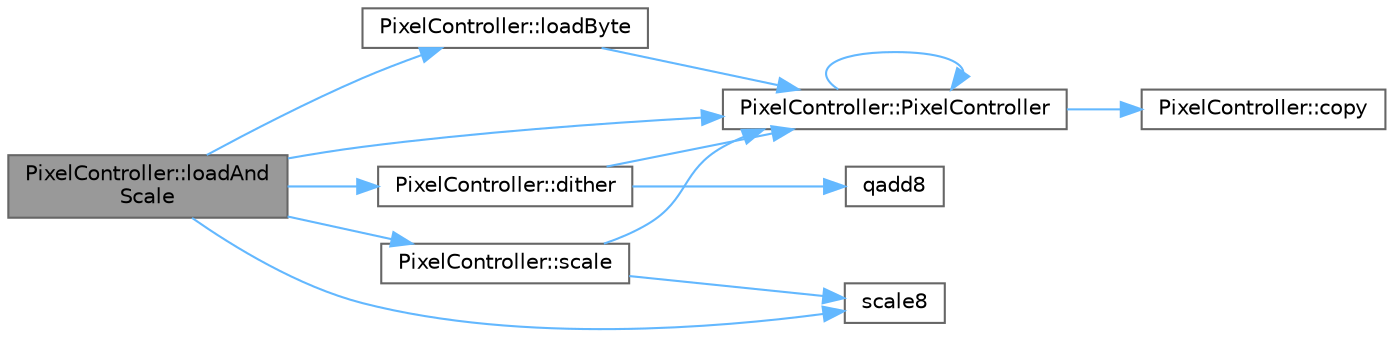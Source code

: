 digraph "PixelController::loadAndScale"
{
 // INTERACTIVE_SVG=YES
 // LATEX_PDF_SIZE
  bgcolor="transparent";
  edge [fontname=Helvetica,fontsize=10,labelfontname=Helvetica,labelfontsize=10];
  node [fontname=Helvetica,fontsize=10,shape=box,height=0.2,width=0.4];
  rankdir="LR";
  Node1 [id="Node000001",label="PixelController::loadAnd\lScale",height=0.2,width=0.4,color="gray40", fillcolor="grey60", style="filled", fontcolor="black",tooltip="Loads, dithers, and scales a single byte for a given output slot and lane."];
  Node1 -> Node2 [id="edge1_Node000001_Node000002",color="steelblue1",style="solid",tooltip=" "];
  Node2 [id="Node000002",label="PixelController::PixelController",height=0.2,width=0.4,color="grey40", fillcolor="white", style="filled",URL="$d0/dee/struct_pixel_controller_ae44229e20fb4ba4473b057dcda87122e.html#ae44229e20fb4ba4473b057dcda87122e",tooltip="Copy constructor."];
  Node2 -> Node2 [id="edge2_Node000002_Node000002",color="steelblue1",style="solid",tooltip=" "];
  Node2 -> Node3 [id="edge3_Node000002_Node000003",color="steelblue1",style="solid",tooltip=" "];
  Node3 [id="Node000003",label="PixelController::copy",height=0.2,width=0.4,color="grey40", fillcolor="white", style="filled",URL="$d0/dee/struct_pixel_controller_af3310e3a869dfeafae981291b76b572d.html#af3310e3a869dfeafae981291b76b572d",tooltip=" "];
  Node1 -> Node4 [id="edge4_Node000001_Node000004",color="steelblue1",style="solid",tooltip=" "];
  Node4 [id="Node000004",label="PixelController::dither",height=0.2,width=0.4,color="grey40", fillcolor="white", style="filled",URL="$d0/dee/struct_pixel_controller_aa2a1b38058a62a4337605425e482202f.html#aa2a1b38058a62a4337605425e482202f",tooltip="Calculate a dither value using the per-channel dither data."];
  Node4 -> Node2 [id="edge5_Node000004_Node000002",color="steelblue1",style="solid",tooltip=" "];
  Node4 -> Node5 [id="edge6_Node000004_Node000005",color="steelblue1",style="solid",tooltip=" "];
  Node5 [id="Node000005",label="qadd8",height=0.2,width=0.4,color="grey40", fillcolor="white", style="filled",URL="$d5/d98/group___math_ga07133b3085824d0fcd4f5086d286c4b5.html#ga07133b3085824d0fcd4f5086d286c4b5",tooltip="Add one byte to another, saturating at 0xFF."];
  Node1 -> Node6 [id="edge7_Node000001_Node000006",color="steelblue1",style="solid",tooltip=" "];
  Node6 [id="Node000006",label="PixelController::loadByte",height=0.2,width=0.4,color="grey40", fillcolor="white", style="filled",URL="$d0/dee/struct_pixel_controller_a75ef76fbecdc9b39b01eeab216845d9d.html#a75ef76fbecdc9b39b01eeab216845d9d",tooltip="Read a byte of LED data."];
  Node6 -> Node2 [id="edge8_Node000006_Node000002",color="steelblue1",style="solid",tooltip=" "];
  Node1 -> Node7 [id="edge9_Node000001_Node000007",color="steelblue1",style="solid",tooltip=" "];
  Node7 [id="Node000007",label="PixelController::scale",height=0.2,width=0.4,color="grey40", fillcolor="white", style="filled",URL="$d0/dee/struct_pixel_controller_a060678fc5a4cf518e155ed3a6145b8d4.html#a060678fc5a4cf518e155ed3a6145b8d4",tooltip="Scale a value using the per-channel scale data."];
  Node7 -> Node2 [id="edge10_Node000007_Node000002",color="steelblue1",style="solid",tooltip=" "];
  Node7 -> Node8 [id="edge11_Node000007_Node000008",color="steelblue1",style="solid",tooltip=" "];
  Node8 [id="Node000008",label="scale8",height=0.2,width=0.4,color="grey40", fillcolor="white", style="filled",URL="$d0/da8/group___scaling_gad7535ccda9c92470c4e6ee0265585555.html#gad7535ccda9c92470c4e6ee0265585555",tooltip="Scale one byte by a second one, which is treated as the numerator of a fraction whose denominator is ..."];
  Node1 -> Node8 [id="edge12_Node000001_Node000008",color="steelblue1",style="solid",tooltip=" "];
}
